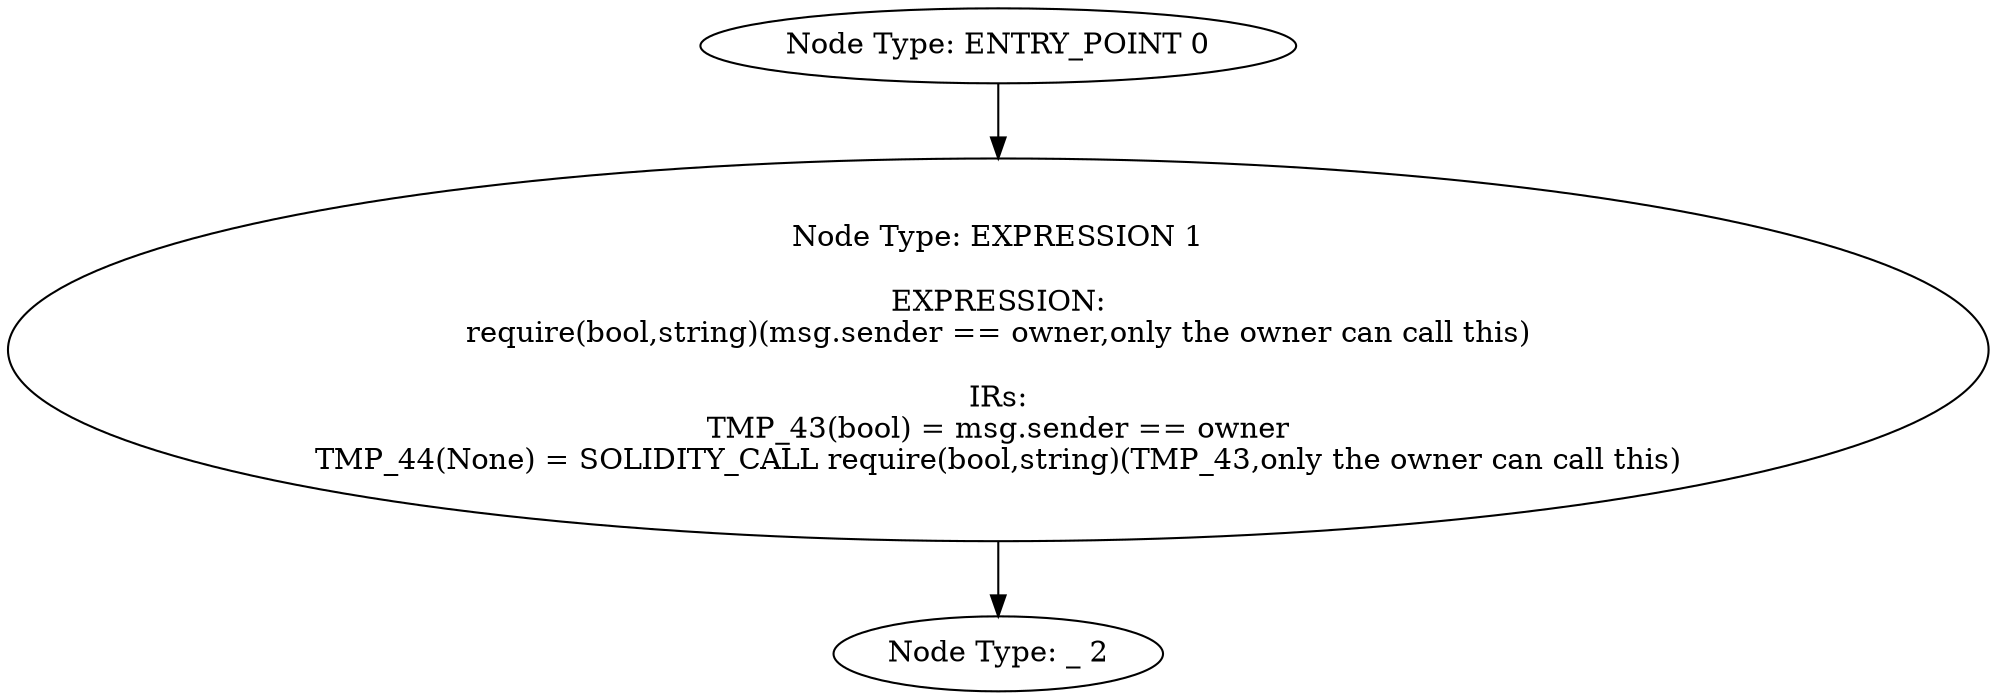 digraph{
0[label="Node Type: ENTRY_POINT 0
"];
0->1;
1[label="Node Type: EXPRESSION 1

EXPRESSION:
require(bool,string)(msg.sender == owner,only the owner can call this)

IRs:
TMP_43(bool) = msg.sender == owner
TMP_44(None) = SOLIDITY_CALL require(bool,string)(TMP_43,only the owner can call this)"];
1->2;
2[label="Node Type: _ 2
"];
}
